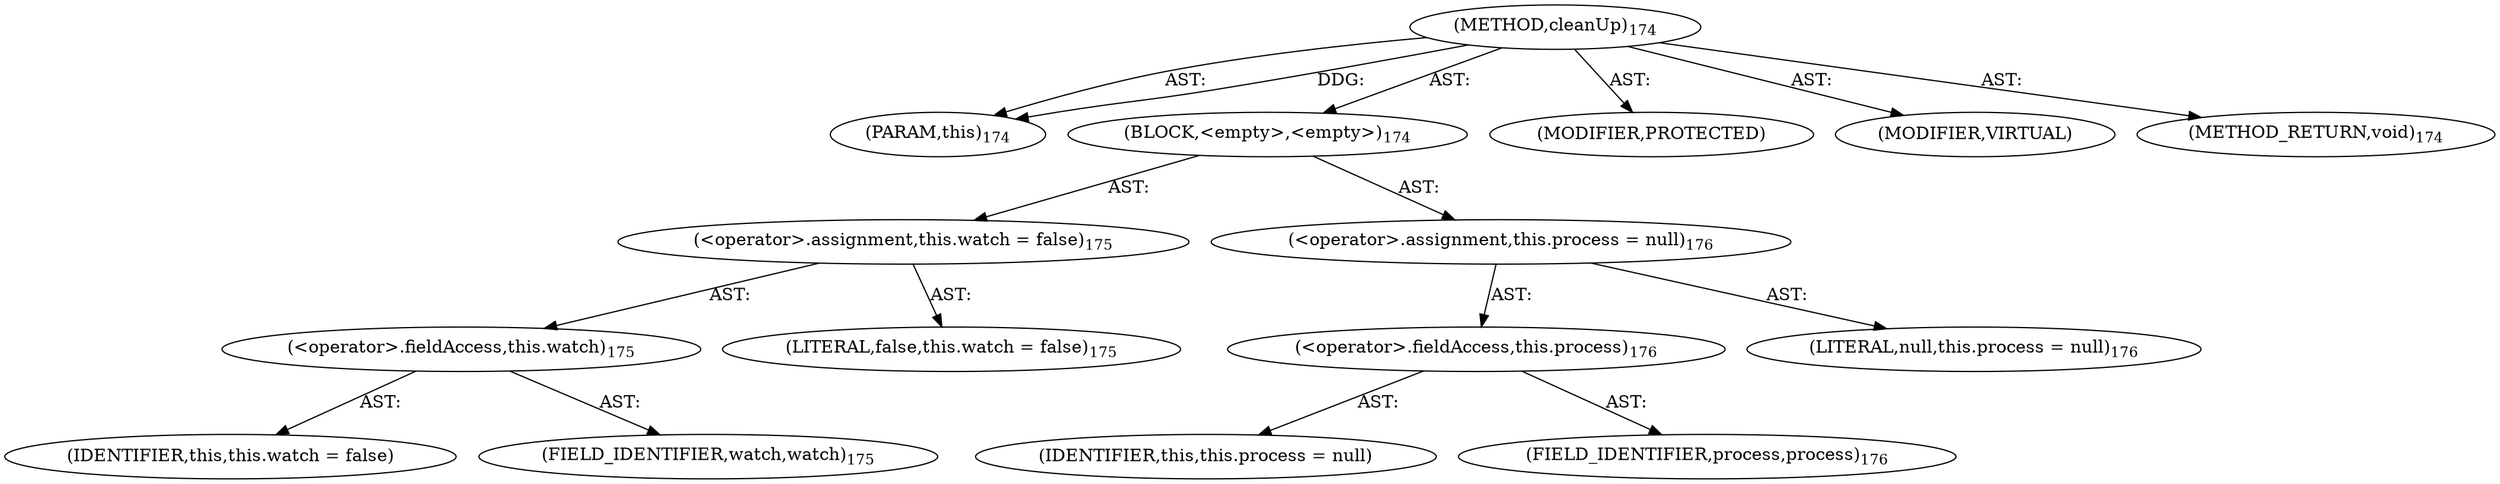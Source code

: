 digraph "cleanUp" {  
"111669149701" [label = <(METHOD,cleanUp)<SUB>174</SUB>> ]
"115964117001" [label = <(PARAM,this)<SUB>174</SUB>> ]
"25769803791" [label = <(BLOCK,&lt;empty&gt;,&lt;empty&gt;)<SUB>174</SUB>> ]
"30064771124" [label = <(&lt;operator&gt;.assignment,this.watch = false)<SUB>175</SUB>> ]
"30064771125" [label = <(&lt;operator&gt;.fieldAccess,this.watch)<SUB>175</SUB>> ]
"68719476770" [label = <(IDENTIFIER,this,this.watch = false)> ]
"55834574868" [label = <(FIELD_IDENTIFIER,watch,watch)<SUB>175</SUB>> ]
"90194313229" [label = <(LITERAL,false,this.watch = false)<SUB>175</SUB>> ]
"30064771126" [label = <(&lt;operator&gt;.assignment,this.process = null)<SUB>176</SUB>> ]
"30064771127" [label = <(&lt;operator&gt;.fieldAccess,this.process)<SUB>176</SUB>> ]
"68719476771" [label = <(IDENTIFIER,this,this.process = null)> ]
"55834574869" [label = <(FIELD_IDENTIFIER,process,process)<SUB>176</SUB>> ]
"90194313230" [label = <(LITERAL,null,this.process = null)<SUB>176</SUB>> ]
"133143986191" [label = <(MODIFIER,PROTECTED)> ]
"133143986192" [label = <(MODIFIER,VIRTUAL)> ]
"128849018885" [label = <(METHOD_RETURN,void)<SUB>174</SUB>> ]
  "111669149701" -> "115964117001"  [ label = "AST: "] 
  "111669149701" -> "25769803791"  [ label = "AST: "] 
  "111669149701" -> "133143986191"  [ label = "AST: "] 
  "111669149701" -> "133143986192"  [ label = "AST: "] 
  "111669149701" -> "128849018885"  [ label = "AST: "] 
  "25769803791" -> "30064771124"  [ label = "AST: "] 
  "25769803791" -> "30064771126"  [ label = "AST: "] 
  "30064771124" -> "30064771125"  [ label = "AST: "] 
  "30064771124" -> "90194313229"  [ label = "AST: "] 
  "30064771125" -> "68719476770"  [ label = "AST: "] 
  "30064771125" -> "55834574868"  [ label = "AST: "] 
  "30064771126" -> "30064771127"  [ label = "AST: "] 
  "30064771126" -> "90194313230"  [ label = "AST: "] 
  "30064771127" -> "68719476771"  [ label = "AST: "] 
  "30064771127" -> "55834574869"  [ label = "AST: "] 
  "111669149701" -> "115964117001"  [ label = "DDG: "] 
}
